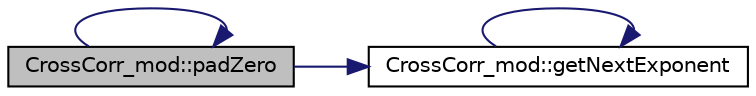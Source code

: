 digraph "CrossCorr_mod::padZero"
{
 // LATEX_PDF_SIZE
  edge [fontname="Helvetica",fontsize="10",labelfontname="Helvetica",labelfontsize="10"];
  node [fontname="Helvetica",fontsize="10",shape=record];
  rankdir="LR";
  Node1 [label="CrossCorr_mod::padZero",height=0.2,width=0.4,color="black", fillcolor="grey75", style="filled", fontcolor="black",tooltip="Return an array that is extended and padded with zeros for the requested length paddedLen."];
  Node1 -> Node2 [color="midnightblue",fontsize="10",style="solid"];
  Node2 [label="CrossCorr_mod::getNextExponent",height=0.2,width=0.4,color="black", fillcolor="white", style="filled",URL="$namespaceCrossCorr__mod.html#a5efc596527b4e5d4df3e06d9bbc32178",tooltip="Return the exponent that yields the smallest real number larger than or equal to the input number abs..."];
  Node2 -> Node2 [color="midnightblue",fontsize="10",style="solid"];
  Node1 -> Node1 [color="midnightblue",fontsize="10",style="solid"];
}

